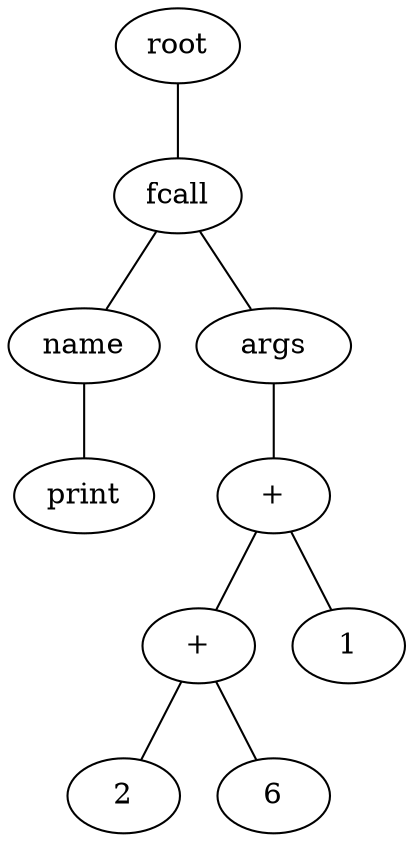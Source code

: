 graph graphname {
root;
expr0[label = "fcall"];
root--expr0;
expr0name[label = "name"];
expr1[label = "print"];
expr0name--expr1;
expr0--expr0name;
expr0args[label = " args "];
expr0 -- expr0args;
expr2[label = "+"];
expr0args--expr2;
expr3[label = "+"];
expr2--expr3;
expr4[label = "2"];
expr3--expr4;
expr5[label = "6"];
expr3--expr5;
expr6[label = "1"];
expr2--expr6;
}
